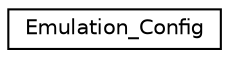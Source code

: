 digraph "Graphical Class Hierarchy"
{
 // LATEX_PDF_SIZE
  edge [fontname="Helvetica",fontsize="10",labelfontname="Helvetica",labelfontsize="10"];
  node [fontname="Helvetica",fontsize="10",shape=record];
  rankdir="LR";
  Node0 [label="Emulation_Config",height=0.2,width=0.4,color="black", fillcolor="white", style="filled",URL="$structEmulation__Config.html",tooltip=" "];
}
